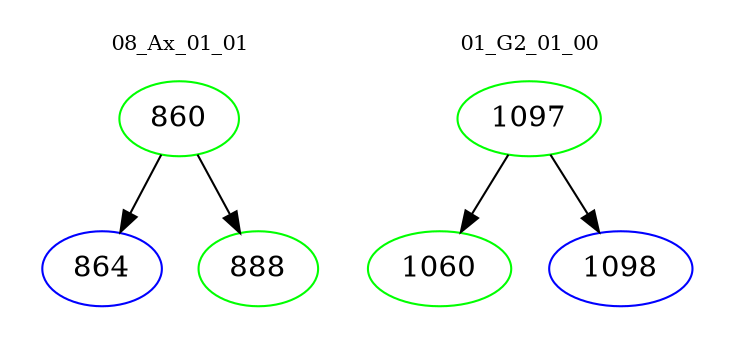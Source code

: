 digraph{
subgraph cluster_0 {
color = white
label = "08_Ax_01_01";
fontsize=10;
T0_860 [label="860", color="green"]
T0_860 -> T0_864 [color="black"]
T0_864 [label="864", color="blue"]
T0_860 -> T0_888 [color="black"]
T0_888 [label="888", color="green"]
}
subgraph cluster_1 {
color = white
label = "01_G2_01_00";
fontsize=10;
T1_1097 [label="1097", color="green"]
T1_1097 -> T1_1060 [color="black"]
T1_1060 [label="1060", color="green"]
T1_1097 -> T1_1098 [color="black"]
T1_1098 [label="1098", color="blue"]
}
}
